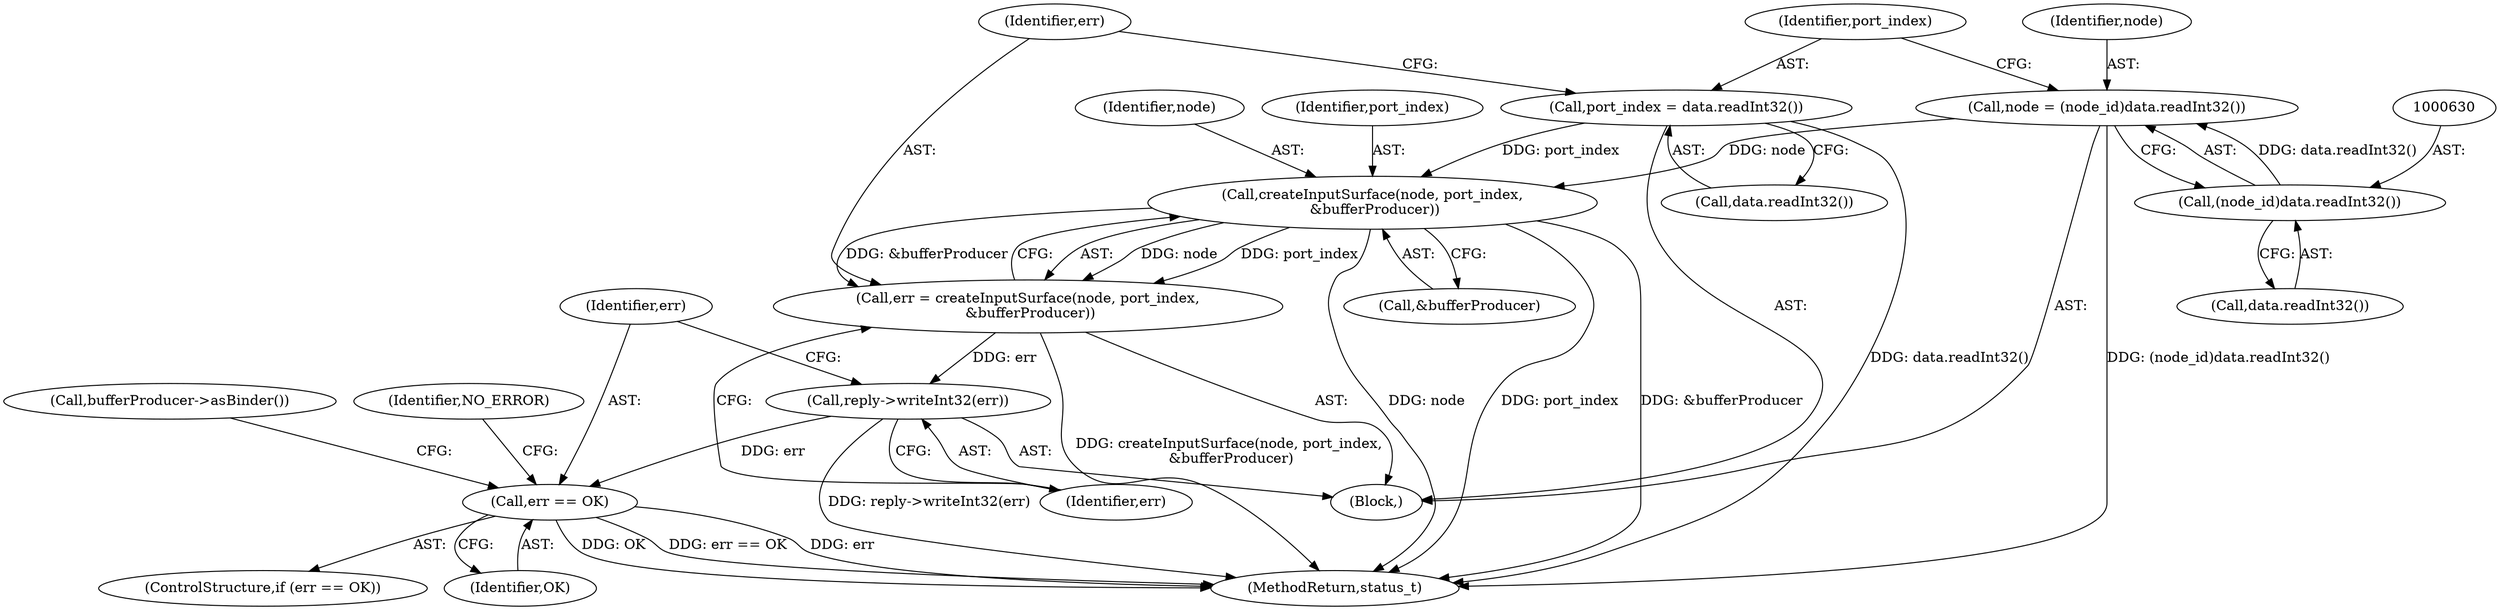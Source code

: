 digraph "0_Android_1171e7c047bf79e7c93342bb6a812c9edd86aa84@API" {
"1000640" [label="(Call,createInputSurface(node, port_index,\n &bufferProducer))"];
"1000627" [label="(Call,node = (node_id)data.readInt32())"];
"1000629" [label="(Call,(node_id)data.readInt32())"];
"1000633" [label="(Call,port_index = data.readInt32())"];
"1000638" [label="(Call,err = createInputSurface(node, port_index,\n &bufferProducer))"];
"1000645" [label="(Call,reply->writeInt32(err))"];
"1000648" [label="(Call,err == OK)"];
"1000628" [label="(Identifier,node)"];
"1000634" [label="(Identifier,port_index)"];
"1000655" [label="(Identifier,NO_ERROR)"];
"1000639" [label="(Identifier,err)"];
"1000627" [label="(Call,node = (node_id)data.readInt32())"];
"1000633" [label="(Call,port_index = data.readInt32())"];
"1001056" [label="(MethodReturn,status_t)"];
"1000635" [label="(Call,data.readInt32())"];
"1000653" [label="(Call,bufferProducer->asBinder())"];
"1000646" [label="(Identifier,err)"];
"1000648" [label="(Call,err == OK)"];
"1000629" [label="(Call,(node_id)data.readInt32())"];
"1000642" [label="(Identifier,port_index)"];
"1000645" [label="(Call,reply->writeInt32(err))"];
"1000643" [label="(Call,&bufferProducer)"];
"1000638" [label="(Call,err = createInputSurface(node, port_index,\n &bufferProducer))"];
"1000641" [label="(Identifier,node)"];
"1000640" [label="(Call,createInputSurface(node, port_index,\n &bufferProducer))"];
"1000649" [label="(Identifier,err)"];
"1000647" [label="(ControlStructure,if (err == OK))"];
"1000621" [label="(Block,)"];
"1000631" [label="(Call,data.readInt32())"];
"1000650" [label="(Identifier,OK)"];
"1000640" -> "1000638"  [label="AST: "];
"1000640" -> "1000643"  [label="CFG: "];
"1000641" -> "1000640"  [label="AST: "];
"1000642" -> "1000640"  [label="AST: "];
"1000643" -> "1000640"  [label="AST: "];
"1000638" -> "1000640"  [label="CFG: "];
"1000640" -> "1001056"  [label="DDG: &bufferProducer"];
"1000640" -> "1001056"  [label="DDG: node"];
"1000640" -> "1001056"  [label="DDG: port_index"];
"1000640" -> "1000638"  [label="DDG: node"];
"1000640" -> "1000638"  [label="DDG: port_index"];
"1000640" -> "1000638"  [label="DDG: &bufferProducer"];
"1000627" -> "1000640"  [label="DDG: node"];
"1000633" -> "1000640"  [label="DDG: port_index"];
"1000627" -> "1000621"  [label="AST: "];
"1000627" -> "1000629"  [label="CFG: "];
"1000628" -> "1000627"  [label="AST: "];
"1000629" -> "1000627"  [label="AST: "];
"1000634" -> "1000627"  [label="CFG: "];
"1000627" -> "1001056"  [label="DDG: (node_id)data.readInt32()"];
"1000629" -> "1000627"  [label="DDG: data.readInt32()"];
"1000629" -> "1000631"  [label="CFG: "];
"1000630" -> "1000629"  [label="AST: "];
"1000631" -> "1000629"  [label="AST: "];
"1000633" -> "1000621"  [label="AST: "];
"1000633" -> "1000635"  [label="CFG: "];
"1000634" -> "1000633"  [label="AST: "];
"1000635" -> "1000633"  [label="AST: "];
"1000639" -> "1000633"  [label="CFG: "];
"1000633" -> "1001056"  [label="DDG: data.readInt32()"];
"1000638" -> "1000621"  [label="AST: "];
"1000639" -> "1000638"  [label="AST: "];
"1000646" -> "1000638"  [label="CFG: "];
"1000638" -> "1001056"  [label="DDG: createInputSurface(node, port_index,\n &bufferProducer)"];
"1000638" -> "1000645"  [label="DDG: err"];
"1000645" -> "1000621"  [label="AST: "];
"1000645" -> "1000646"  [label="CFG: "];
"1000646" -> "1000645"  [label="AST: "];
"1000649" -> "1000645"  [label="CFG: "];
"1000645" -> "1001056"  [label="DDG: reply->writeInt32(err)"];
"1000645" -> "1000648"  [label="DDG: err"];
"1000648" -> "1000647"  [label="AST: "];
"1000648" -> "1000650"  [label="CFG: "];
"1000649" -> "1000648"  [label="AST: "];
"1000650" -> "1000648"  [label="AST: "];
"1000653" -> "1000648"  [label="CFG: "];
"1000655" -> "1000648"  [label="CFG: "];
"1000648" -> "1001056"  [label="DDG: OK"];
"1000648" -> "1001056"  [label="DDG: err == OK"];
"1000648" -> "1001056"  [label="DDG: err"];
}
